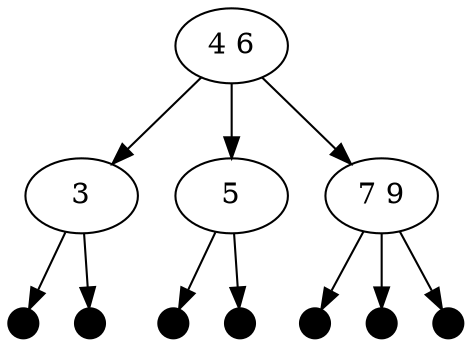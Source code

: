 digraph tree {
  0[label="4 6"]
  0 -> 1
  0 -> 4
  0 -> 7
  1[label="3"]
  1 -> 2
  1 -> 3
  2[shape="point",width=0.2]
  3[shape="point",width=0.2]
  4[label="5"]
  4 -> 5
  4 -> 6
  5[shape="point",width=0.2]
  6[shape="point",width=0.2]
  7[label="7 9"]
  7 -> 8
  7 -> 9
  7 -> 10
  8[shape="point",width=0.2]
  9[shape="point",width=0.2]
  10[shape="point",width=0.2]
}
